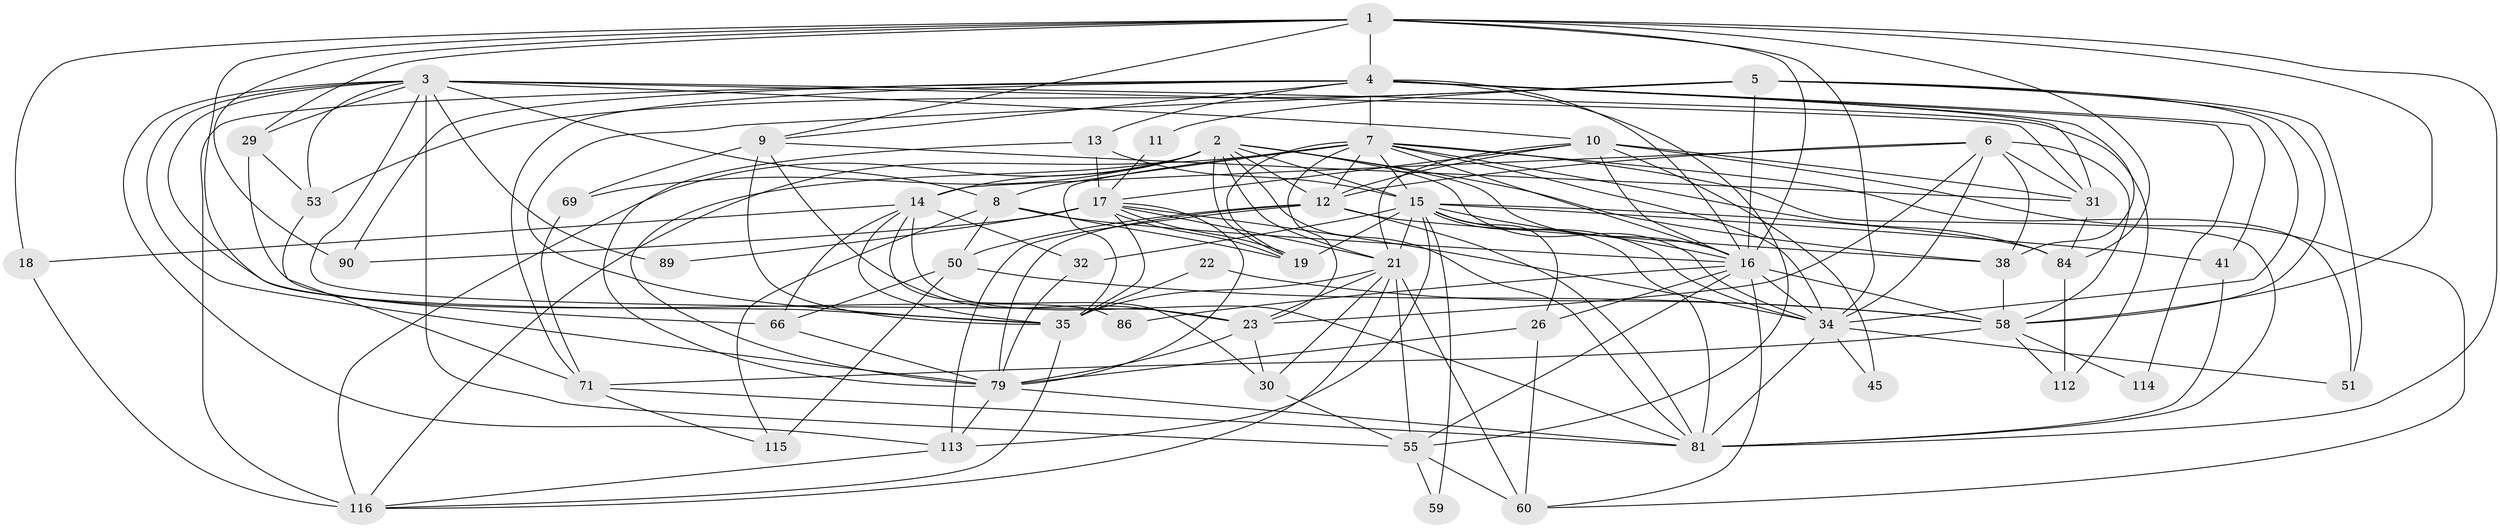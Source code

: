 // original degree distribution, {5: 0.18796992481203006, 3: 0.3007518796992481, 7: 0.06766917293233082, 6: 0.07518796992481203, 4: 0.24812030075187969, 2: 0.12030075187969924}
// Generated by graph-tools (version 1.1) at 2025/18/03/04/25 18:18:56]
// undirected, 53 vertices, 169 edges
graph export_dot {
graph [start="1"]
  node [color=gray90,style=filled];
  1 [super="+74"];
  2 [super="+100+42"];
  3 [super="+105+46"];
  4 [super="+122+25+130+131"];
  5 [super="+44"];
  6 [super="+106"];
  7 [super="+33"];
  8 [super="+27+49"];
  9 [super="+36"];
  10 [super="+47"];
  11;
  12 [super="+20"];
  13 [super="+88+72"];
  14 [super="+39+117+82"];
  15 [super="+127+24+43"];
  16 [super="+40+108+76"];
  17 [super="+70+37"];
  18;
  19 [super="+28"];
  21 [super="+101+56+75"];
  22;
  23 [super="+63"];
  26 [super="+65"];
  29;
  30 [super="+77"];
  31 [super="+52"];
  32;
  34 [super="+99+61"];
  35 [super="+85+64"];
  38 [super="+103"];
  41;
  45;
  50 [super="+57+109"];
  51;
  53 [super="+54"];
  55 [super="+102"];
  58 [super="+87+91+120"];
  59;
  60;
  66 [super="+129"];
  69;
  71 [super="+110"];
  79 [super="+93"];
  81 [super="+126+104+92"];
  84 [super="+111"];
  86;
  89;
  90;
  112;
  113 [super="+118"];
  114;
  115;
  116;
  1 -- 4 [weight=2];
  1 -- 18;
  1 -- 16;
  1 -- 34;
  1 -- 90;
  1 -- 9;
  1 -- 84;
  1 -- 58;
  1 -- 29;
  1 -- 81;
  1 -- 35;
  2 -- 21;
  2 -- 116;
  2 -- 16;
  2 -- 34;
  2 -- 69;
  2 -- 38;
  2 -- 12;
  2 -- 14 [weight=2];
  2 -- 79;
  2 -- 19 [weight=2];
  2 -- 15;
  2 -- 81;
  3 -- 53;
  3 -- 55 [weight=2];
  3 -- 112;
  3 -- 66;
  3 -- 29;
  3 -- 31;
  3 -- 8;
  3 -- 10;
  3 -- 79;
  3 -- 23;
  3 -- 89;
  3 -- 113;
  4 -- 114;
  4 -- 116;
  4 -- 41;
  4 -- 71;
  4 -- 31;
  4 -- 9;
  4 -- 90;
  4 -- 13;
  4 -- 55;
  4 -- 16;
  4 -- 38;
  4 -- 7 [weight=2];
  5 -- 11;
  5 -- 58;
  5 -- 16;
  5 -- 34;
  5 -- 51;
  5 -- 53;
  5 -- 35;
  6 -- 34;
  6 -- 38;
  6 -- 58;
  6 -- 31;
  6 -- 14 [weight=2];
  6 -- 23;
  6 -- 12;
  7 -- 16;
  7 -- 19 [weight=2];
  7 -- 34;
  7 -- 51;
  7 -- 116;
  7 -- 23;
  7 -- 15;
  7 -- 35;
  7 -- 12;
  7 -- 8;
  7 -- 81;
  7 -- 84;
  8 -- 19;
  8 -- 16;
  8 -- 50;
  8 -- 115;
  9 -- 69 [weight=2];
  9 -- 35 [weight=2];
  9 -- 23;
  9 -- 31;
  10 -- 45;
  10 -- 31;
  10 -- 16 [weight=2];
  10 -- 60;
  10 -- 21;
  10 -- 17;
  10 -- 12;
  11 -- 17;
  12 -- 38;
  12 -- 79;
  12 -- 113;
  12 -- 50;
  12 -- 81;
  13 -- 15;
  13 -- 79;
  13 -- 17;
  14 -- 18;
  14 -- 66;
  14 -- 30;
  14 -- 32;
  14 -- 35;
  14 -- 81;
  15 -- 41;
  15 -- 59;
  15 -- 113;
  15 -- 26;
  15 -- 21;
  15 -- 16;
  15 -- 32;
  15 -- 81;
  15 -- 84;
  15 -- 34;
  15 -- 19;
  16 -- 60;
  16 -- 86;
  16 -- 58;
  16 -- 34;
  16 -- 55;
  16 -- 26;
  17 -- 19;
  17 -- 19;
  17 -- 34;
  17 -- 89;
  17 -- 21;
  17 -- 90;
  17 -- 79;
  17 -- 35;
  18 -- 116;
  21 -- 55;
  21 -- 35;
  21 -- 23;
  21 -- 60;
  21 -- 116;
  21 -- 30;
  22 -- 58;
  22 -- 35;
  23 -- 79;
  23 -- 30;
  26 -- 60;
  26 -- 79;
  29 -- 86;
  29 -- 53;
  30 -- 55;
  31 -- 84;
  32 -- 79;
  34 -- 51;
  34 -- 45;
  34 -- 81 [weight=2];
  35 -- 116;
  38 -- 58;
  41 -- 81;
  50 -- 66;
  50 -- 115 [weight=2];
  50 -- 58 [weight=2];
  53 -- 71;
  55 -- 59;
  55 -- 60;
  58 -- 112;
  58 -- 114;
  58 -- 71;
  66 -- 79;
  69 -- 71;
  71 -- 81 [weight=2];
  71 -- 115;
  79 -- 113;
  79 -- 81;
  84 -- 112;
  113 -- 116;
}
